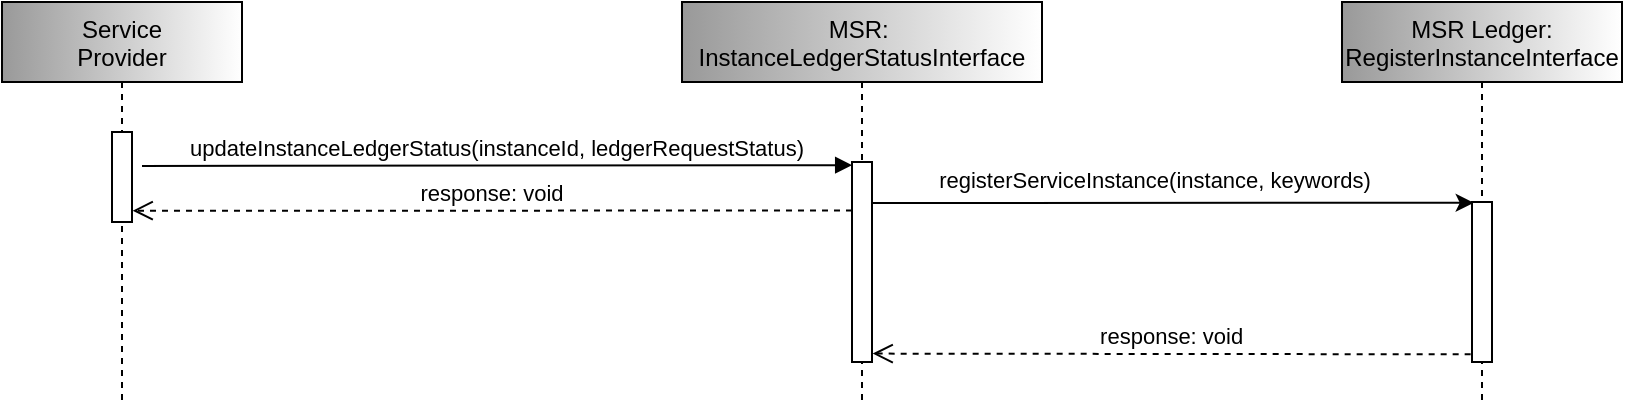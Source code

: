 <mxfile version="19.0.3" type="device"><diagram id="kgpKYQtTHZ0yAKxKKP6v" name="Page-1"><mxGraphModel dx="968" dy="618" grid="1" gridSize="10" guides="1" tooltips="1" connect="1" arrows="1" fold="1" page="1" pageScale="1" pageWidth="850" pageHeight="1100" math="0" shadow="0"><root><mxCell id="0"/><mxCell id="1" parent="0"/><mxCell id="3nuBFxr9cyL0pnOWT2aG-1" value="Service&#10;Provider" style="shape=umlLifeline;perimeter=lifelinePerimeter;container=1;collapsible=0;recursiveResize=0;rounded=0;shadow=0;strokeWidth=1;fillColor=#999999;gradientColor=#ffffff;gradientDirection=east;" parent="1" vertex="1"><mxGeometry x="160" y="360" width="120" height="200" as="geometry"/></mxCell><mxCell id="3nuBFxr9cyL0pnOWT2aG-2" value="" style="points=[];perimeter=orthogonalPerimeter;rounded=0;shadow=0;strokeWidth=1;" parent="3nuBFxr9cyL0pnOWT2aG-1" vertex="1"><mxGeometry x="55" y="65" width="10" height="45" as="geometry"/></mxCell><mxCell id="3nuBFxr9cyL0pnOWT2aG-5" value="MSR: &#10;InstanceLedgerStatusInterface" style="shape=umlLifeline;perimeter=lifelinePerimeter;container=1;collapsible=0;recursiveResize=0;rounded=0;shadow=0;strokeWidth=1;fillColor=#999999;gradientColor=#ffffff;gradientDirection=east;" parent="1" vertex="1"><mxGeometry x="500" y="360" width="180" height="200" as="geometry"/></mxCell><mxCell id="3nuBFxr9cyL0pnOWT2aG-6" value="" style="points=[];perimeter=orthogonalPerimeter;rounded=0;shadow=0;strokeWidth=1;" parent="3nuBFxr9cyL0pnOWT2aG-5" vertex="1"><mxGeometry x="85" y="80" width="10" height="100" as="geometry"/></mxCell><mxCell id="3nuBFxr9cyL0pnOWT2aG-7" value="response: void" style="verticalAlign=bottom;endArrow=open;dashed=1;endSize=8;shadow=0;strokeWidth=1;entryX=1.033;entryY=0.874;entryDx=0;entryDy=0;entryPerimeter=0;exitX=0;exitY=0.243;exitDx=0;exitDy=0;exitPerimeter=0;" parent="1" source="3nuBFxr9cyL0pnOWT2aG-6" target="3nuBFxr9cyL0pnOWT2aG-2" edge="1"><mxGeometry relative="1" as="geometry"><mxPoint x="220" y="460" as="targetPoint"/><mxPoint x="550" y="464" as="sourcePoint"/></mxGeometry></mxCell><mxCell id="3nuBFxr9cyL0pnOWT2aG-8" value="updateInstanceLedgerStatus(instanceId, ledgerRequestStatus)" style="verticalAlign=bottom;endArrow=block;shadow=0;strokeWidth=1;entryX=0.01;entryY=0.016;entryDx=0;entryDy=0;entryPerimeter=0;" parent="1" target="3nuBFxr9cyL0pnOWT2aG-6" edge="1"><mxGeometry relative="1" as="geometry"><mxPoint x="230" y="442" as="sourcePoint"/><mxPoint x="550" y="442" as="targetPoint"/></mxGeometry></mxCell><mxCell id="A-UCpLVXiNFAGMkjzKV_-2" value="MSR Ledger:&#10;RegisterInstanceInterface" style="shape=umlLifeline;perimeter=lifelinePerimeter;container=1;collapsible=0;recursiveResize=0;rounded=0;shadow=0;strokeWidth=1;fillColor=#999999;gradientColor=#ffffff;gradientDirection=east;" parent="1" vertex="1"><mxGeometry x="830" y="360" width="140" height="200" as="geometry"/></mxCell><mxCell id="A-UCpLVXiNFAGMkjzKV_-3" value="" style="points=[];perimeter=orthogonalPerimeter;rounded=0;shadow=0;strokeWidth=1;" parent="A-UCpLVXiNFAGMkjzKV_-2" vertex="1"><mxGeometry x="65" y="100" width="10" height="80" as="geometry"/></mxCell><mxCell id="A-UCpLVXiNFAGMkjzKV_-4" value="registerServiceInstance(instance, keywords)" style="rounded=0;orthogonalLoop=1;jettySize=auto;html=1;entryX=0.086;entryY=0.005;entryDx=0;entryDy=0;entryPerimeter=0;exitX=1;exitY=0.205;exitDx=0;exitDy=0;exitPerimeter=0;" parent="1" source="3nuBFxr9cyL0pnOWT2aG-6" target="A-UCpLVXiNFAGMkjzKV_-3" edge="1"><mxGeometry x="-0.06" y="11" relative="1" as="geometry"><mxPoint x="570" y="460" as="sourcePoint"/><mxPoint as="offset"/></mxGeometry></mxCell><mxCell id="A-UCpLVXiNFAGMkjzKV_-6" value="response: void" style="verticalAlign=bottom;endArrow=open;dashed=1;endSize=8;exitX=-0.067;exitY=0.952;shadow=0;strokeWidth=1;exitDx=0;exitDy=0;exitPerimeter=0;entryX=1.033;entryY=0.958;entryDx=0;entryDy=0;entryPerimeter=0;" parent="1" source="A-UCpLVXiNFAGMkjzKV_-3" target="3nuBFxr9cyL0pnOWT2aG-6" edge="1"><mxGeometry relative="1" as="geometry"><mxPoint x="560" y="536" as="targetPoint"/><mxPoint x="890.83" y="531.81" as="sourcePoint"/></mxGeometry></mxCell></root></mxGraphModel></diagram></mxfile>